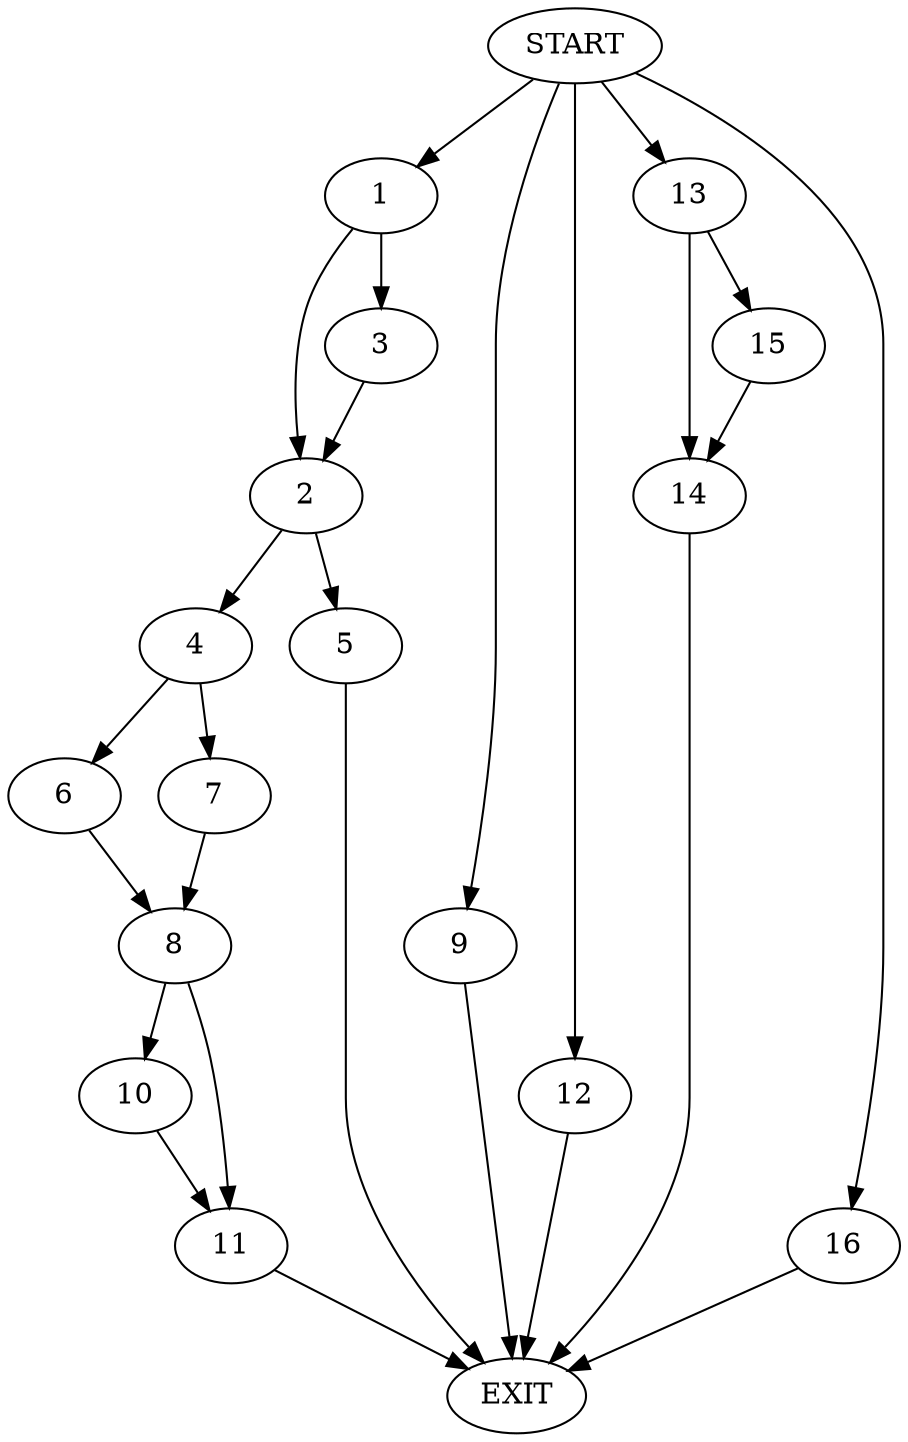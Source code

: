 digraph {
0 [label="START"]
17 [label="EXIT"]
0 -> 1
1 -> 2
1 -> 3
3 -> 2
2 -> 4
2 -> 5
5 -> 17
4 -> 6
4 -> 7
6 -> 8
7 -> 8
0 -> 9
9 -> 17
8 -> 10
8 -> 11
11 -> 17
10 -> 11
0 -> 12
12 -> 17
0 -> 13
13 -> 14
13 -> 15
14 -> 17
15 -> 14
0 -> 16
16 -> 17
}
